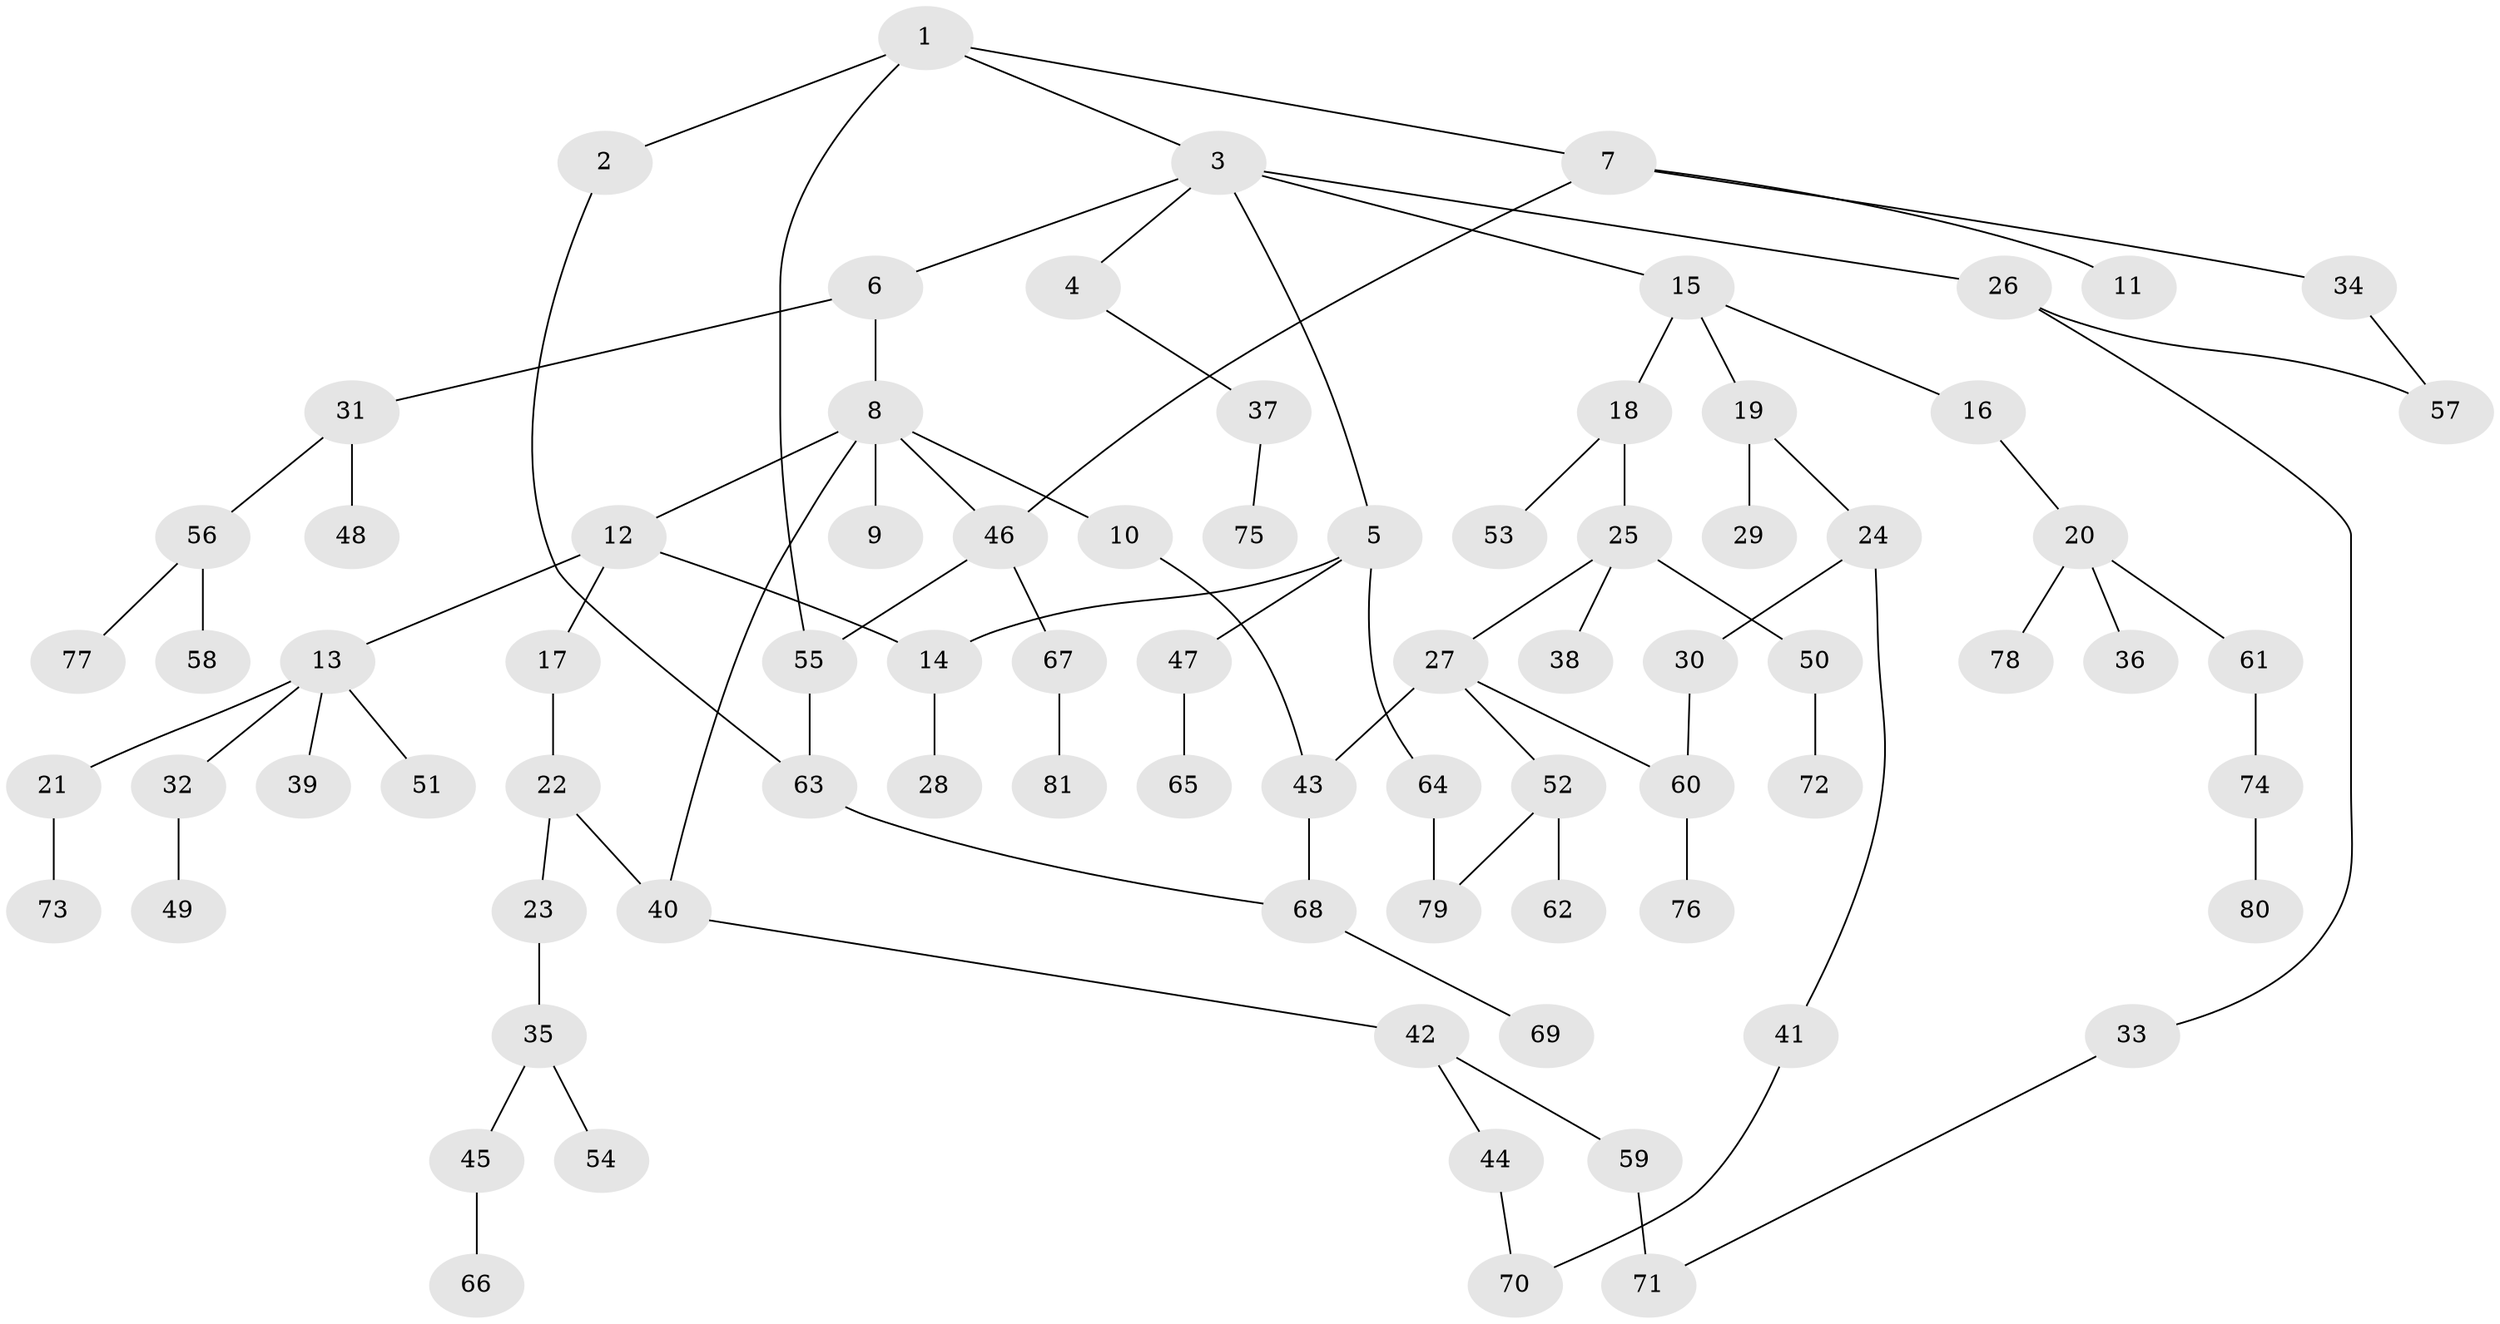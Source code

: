 // Generated by graph-tools (version 1.1) at 2025/01/03/09/25 03:01:06]
// undirected, 81 vertices, 92 edges
graph export_dot {
graph [start="1"]
  node [color=gray90,style=filled];
  1;
  2;
  3;
  4;
  5;
  6;
  7;
  8;
  9;
  10;
  11;
  12;
  13;
  14;
  15;
  16;
  17;
  18;
  19;
  20;
  21;
  22;
  23;
  24;
  25;
  26;
  27;
  28;
  29;
  30;
  31;
  32;
  33;
  34;
  35;
  36;
  37;
  38;
  39;
  40;
  41;
  42;
  43;
  44;
  45;
  46;
  47;
  48;
  49;
  50;
  51;
  52;
  53;
  54;
  55;
  56;
  57;
  58;
  59;
  60;
  61;
  62;
  63;
  64;
  65;
  66;
  67;
  68;
  69;
  70;
  71;
  72;
  73;
  74;
  75;
  76;
  77;
  78;
  79;
  80;
  81;
  1 -- 2;
  1 -- 3;
  1 -- 7;
  1 -- 55;
  2 -- 63;
  3 -- 4;
  3 -- 5;
  3 -- 6;
  3 -- 15;
  3 -- 26;
  4 -- 37;
  5 -- 47;
  5 -- 64;
  5 -- 14;
  6 -- 8;
  6 -- 31;
  7 -- 11;
  7 -- 34;
  7 -- 46;
  8 -- 9;
  8 -- 10;
  8 -- 12;
  8 -- 46;
  8 -- 40;
  10 -- 43;
  12 -- 13;
  12 -- 14;
  12 -- 17;
  13 -- 21;
  13 -- 32;
  13 -- 39;
  13 -- 51;
  14 -- 28;
  15 -- 16;
  15 -- 18;
  15 -- 19;
  16 -- 20;
  17 -- 22;
  18 -- 25;
  18 -- 53;
  19 -- 24;
  19 -- 29;
  20 -- 36;
  20 -- 61;
  20 -- 78;
  21 -- 73;
  22 -- 23;
  22 -- 40;
  23 -- 35;
  24 -- 30;
  24 -- 41;
  25 -- 27;
  25 -- 38;
  25 -- 50;
  26 -- 33;
  26 -- 57;
  27 -- 43;
  27 -- 52;
  27 -- 60;
  30 -- 60;
  31 -- 48;
  31 -- 56;
  32 -- 49;
  33 -- 71;
  34 -- 57;
  35 -- 45;
  35 -- 54;
  37 -- 75;
  40 -- 42;
  41 -- 70;
  42 -- 44;
  42 -- 59;
  43 -- 68;
  44 -- 70;
  45 -- 66;
  46 -- 55;
  46 -- 67;
  47 -- 65;
  50 -- 72;
  52 -- 62;
  52 -- 79;
  55 -- 63;
  56 -- 58;
  56 -- 77;
  59 -- 71;
  60 -- 76;
  61 -- 74;
  63 -- 68;
  64 -- 79;
  67 -- 81;
  68 -- 69;
  74 -- 80;
}
